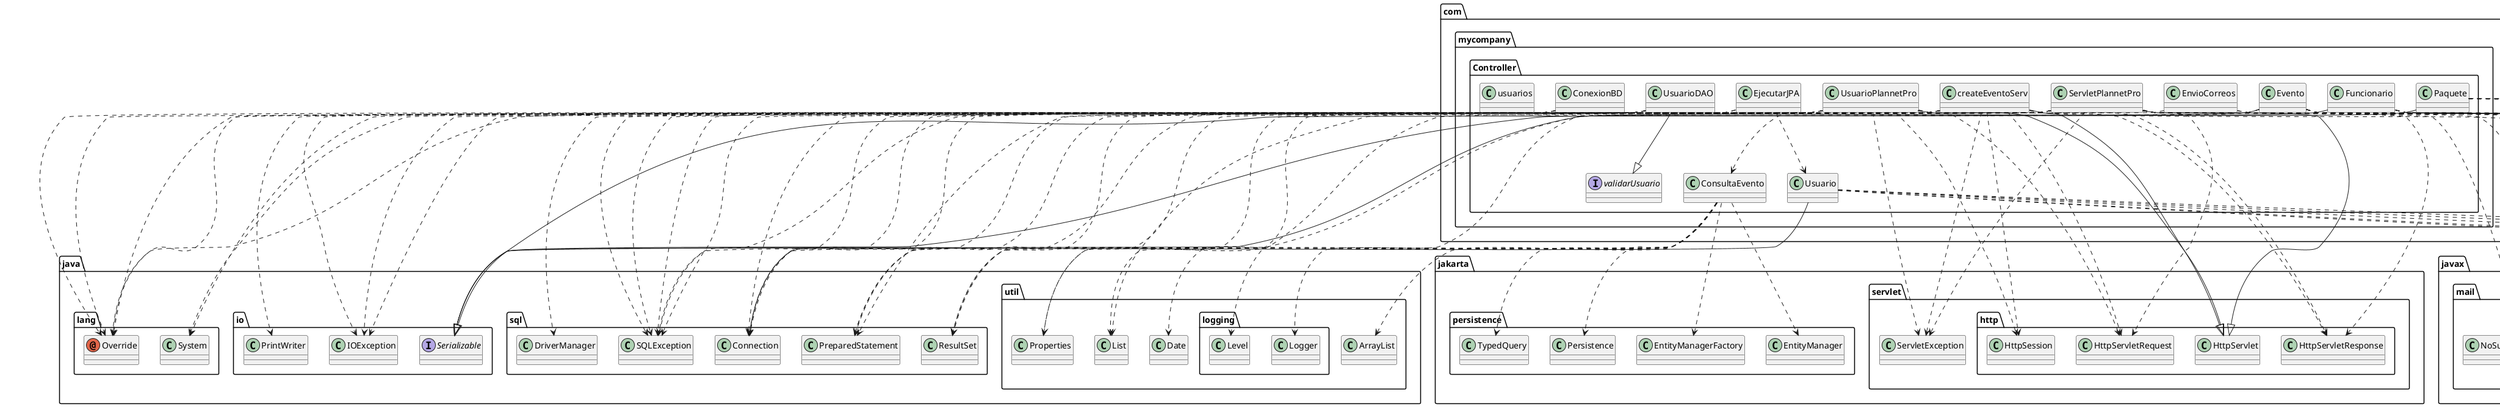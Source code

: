 @startuml
annotation java.lang.Override
annotation javax.persistence.Basic
annotation javax.persistence.Entity
annotation javax.persistence.GeneratedValue
annotation javax.persistence.Id
annotation javax.persistence.Temporal
class com.mycompany.Controller.ConexionBD
class com.mycompany.Controller.ConsultaEvento
class com.mycompany.Controller.EjecutarJPA
class com.mycompany.Controller.EnvioCorreos
class com.mycompany.Controller.Evento
class com.mycompany.Controller.Funcionario
class com.mycompany.Controller.Paquete
class com.mycompany.Controller.ServletPlannetPro
class com.mycompany.Controller.Usuario
class com.mycompany.Controller.UsuarioDAO
class com.mycompany.Controller.UsuarioPlannetPro
class com.mycompany.Controller.createEventoServ
class com.mycompany.Controller.usuarios
class jakarta.persistence.EntityManager
class jakarta.persistence.EntityManagerFactory
class jakarta.persistence.Persistence
class jakarta.persistence.TypedQuery
class jakarta.servlet.ServletException
class jakarta.servlet.http.HttpServlet
class jakarta.servlet.http.HttpServletRequest
class jakarta.servlet.http.HttpServletResponse
class jakarta.servlet.http.HttpSession
class java.io.IOException
class java.io.PrintWriter
class java.lang.System
class java.sql.Connection
class java.sql.DriverManager
class java.sql.PreparedStatement
class java.sql.ResultSet
class java.sql.SQLException
class java.util.ArrayList
class java.util.Date
class java.util.List
class java.util.Properties
class java.util.logging.Level
class java.util.logging.Logger
class javax.mail.Message
class javax.mail.MessagingException
class javax.mail.NoSuchProviderException
class javax.mail.Session
class javax.mail.Transport
class javax.mail.internet.AddressException
class javax.mail.internet.InternetAddress
class javax.mail.internet.MimeMessage
class javax.persistence.GenerationType
class javax.persistence.TemporalType
class org.asynchttpclient.Dsl
interface com.mycompany.Controller.validarUsuario
interface java.io.Serializable
com.mycompany.Controller.ConexionBD ..> java.sql.Connection
com.mycompany.Controller.ConexionBD ..> java.sql.DriverManager
com.mycompany.Controller.ConexionBD ..> java.sql.SQLException
com.mycompany.Controller.ConsultaEvento ..> jakarta.persistence.EntityManager
com.mycompany.Controller.ConsultaEvento ..> jakarta.persistence.EntityManagerFactory
com.mycompany.Controller.ConsultaEvento ..> jakarta.persistence.Persistence
com.mycompany.Controller.ConsultaEvento ..> jakarta.persistence.TypedQuery
com.mycompany.Controller.ConsultaEvento ..> java.sql.Connection
com.mycompany.Controller.ConsultaEvento ..> java.sql.PreparedStatement
com.mycompany.Controller.ConsultaEvento ..> java.sql.ResultSet
com.mycompany.Controller.ConsultaEvento ..> java.sql.SQLException
com.mycompany.Controller.ConsultaEvento ..> java.util.ArrayList
com.mycompany.Controller.ConsultaEvento ..> java.util.List
com.mycompany.Controller.EjecutarJPA ..> com.mycompany.Controller.Usuario
com.mycompany.Controller.EjecutarJPA ..> java.sql.Connection
com.mycompany.Controller.EjecutarJPA ..> java.sql.SQLException
com.mycompany.Controller.EnvioCorreos ..> java.util.Properties
com.mycompany.Controller.EnvioCorreos ..> javax.mail.Session
com.mycompany.Controller.EnvioCorreos ..> javax.mail.internet.MimeMessage
com.mycompany.Controller.Evento ..> java.lang.Override
com.mycompany.Controller.Evento ..> javax.persistence.Basic
com.mycompany.Controller.Evento ..> javax.persistence.Entity
com.mycompany.Controller.Evento ..> javax.persistence.GeneratedValue
com.mycompany.Controller.Evento ..> javax.persistence.Id
com.mycompany.Controller.Evento ..> javax.persistence.Temporal
com.mycompany.Controller.Evento ..> java.util.Date
com.mycompany.Controller.Evento ..> javax.persistence.GenerationType
com.mycompany.Controller.Evento ..> javax.persistence.TemporalType
com.mycompany.Controller.Evento --|> java.io.Serializable
com.mycompany.Controller.Funcionario ..> javax.persistence.Basic
com.mycompany.Controller.Funcionario ..> javax.persistence.Entity
com.mycompany.Controller.Funcionario ..> javax.persistence.GeneratedValue
com.mycompany.Controller.Funcionario ..> javax.persistence.Id
com.mycompany.Controller.Funcionario ..> javax.persistence.GenerationType
com.mycompany.Controller.Funcionario --|> java.io.Serializable
com.mycompany.Controller.Paquete ..> javax.persistence.Basic
com.mycompany.Controller.Paquete ..> javax.persistence.Entity
com.mycompany.Controller.Paquete ..> javax.persistence.GeneratedValue
com.mycompany.Controller.Paquete ..> javax.persistence.Id
com.mycompany.Controller.Paquete ..> javax.persistence.GenerationType
com.mycompany.Controller.Paquete --|> java.io.Serializable
com.mycompany.Controller.ServletPlannetPro ..> java.lang.Override
com.mycompany.Controller.ServletPlannetPro ..> jakarta.servlet.ServletException
com.mycompany.Controller.ServletPlannetPro --|> jakarta.servlet.http.HttpServlet
com.mycompany.Controller.ServletPlannetPro ..> jakarta.servlet.http.HttpServletRequest
com.mycompany.Controller.ServletPlannetPro ..> jakarta.servlet.http.HttpServletResponse
com.mycompany.Controller.ServletPlannetPro ..> java.io.IOException
com.mycompany.Controller.ServletPlannetPro ..> java.lang.System
com.mycompany.Controller.ServletPlannetPro ..> java.sql.Connection
com.mycompany.Controller.ServletPlannetPro ..> java.sql.PreparedStatement
com.mycompany.Controller.ServletPlannetPro ..> java.sql.ResultSet
com.mycompany.Controller.ServletPlannetPro ..> java.sql.SQLException
com.mycompany.Controller.ServletPlannetPro ..> java.util.Properties
com.mycompany.Controller.ServletPlannetPro ..> java.util.logging.Level
com.mycompany.Controller.ServletPlannetPro ..> java.util.logging.Logger
com.mycompany.Controller.ServletPlannetPro ..> javax.mail.Message
com.mycompany.Controller.ServletPlannetPro ..> javax.mail.MessagingException
com.mycompany.Controller.ServletPlannetPro ..> javax.mail.NoSuchProviderException
com.mycompany.Controller.ServletPlannetPro ..> javax.mail.Session
com.mycompany.Controller.ServletPlannetPro ..> javax.mail.Transport
com.mycompany.Controller.ServletPlannetPro ..> javax.mail.internet.AddressException
com.mycompany.Controller.ServletPlannetPro ..> javax.mail.internet.InternetAddress
com.mycompany.Controller.ServletPlannetPro ..> javax.mail.internet.MimeMessage
com.mycompany.Controller.Usuario ..> javax.persistence.Basic
com.mycompany.Controller.Usuario ..> javax.persistence.Entity
com.mycompany.Controller.Usuario ..> javax.persistence.GeneratedValue
com.mycompany.Controller.Usuario ..> javax.persistence.Id
com.mycompany.Controller.Usuario ..> javax.persistence.GenerationType
com.mycompany.Controller.Usuario --|> java.io.Serializable
com.mycompany.Controller.UsuarioDAO ..> java.lang.Override
com.mycompany.Controller.UsuarioDAO ..> java.sql.Connection
com.mycompany.Controller.UsuarioDAO ..> java.sql.PreparedStatement
com.mycompany.Controller.UsuarioDAO ..> java.sql.ResultSet
com.mycompany.Controller.UsuarioDAO ..> java.sql.SQLException
com.mycompany.Controller.UsuarioDAO --|> com.mycompany.Controller.validarUsuario
com.mycompany.Controller.UsuarioPlannetPro ..> java.lang.Override
com.mycompany.Controller.UsuarioPlannetPro ..> com.mycompany.Controller.ConsultaEvento
com.mycompany.Controller.UsuarioPlannetPro ..> jakarta.servlet.ServletException
com.mycompany.Controller.UsuarioPlannetPro --|> jakarta.servlet.http.HttpServlet
com.mycompany.Controller.UsuarioPlannetPro ..> jakarta.servlet.http.HttpServletRequest
com.mycompany.Controller.UsuarioPlannetPro ..> jakarta.servlet.http.HttpServletResponse
com.mycompany.Controller.UsuarioPlannetPro ..> jakarta.servlet.http.HttpSession
com.mycompany.Controller.UsuarioPlannetPro ..> java.io.IOException
com.mycompany.Controller.UsuarioPlannetPro ..> java.io.PrintWriter
com.mycompany.Controller.UsuarioPlannetPro ..> java.util.List
com.mycompany.Controller.createEventoServ ..> java.lang.Override
com.mycompany.Controller.createEventoServ ..> jakarta.servlet.ServletException
com.mycompany.Controller.createEventoServ --|> jakarta.servlet.http.HttpServlet
com.mycompany.Controller.createEventoServ ..> jakarta.servlet.http.HttpServletRequest
com.mycompany.Controller.createEventoServ ..> jakarta.servlet.http.HttpServletResponse
com.mycompany.Controller.createEventoServ ..> jakarta.servlet.http.HttpSession
com.mycompany.Controller.createEventoServ ..> java.io.IOException
com.mycompany.Controller.createEventoServ ..> java.lang.System
com.mycompany.Controller.createEventoServ ..> java.sql.Connection
com.mycompany.Controller.createEventoServ ..> java.sql.PreparedStatement
com.mycompany.Controller.createEventoServ ..> java.sql.SQLException
com.mycompany.Controller.createEventoServ ..> org.asynchttpclient.Dsl
@enduml